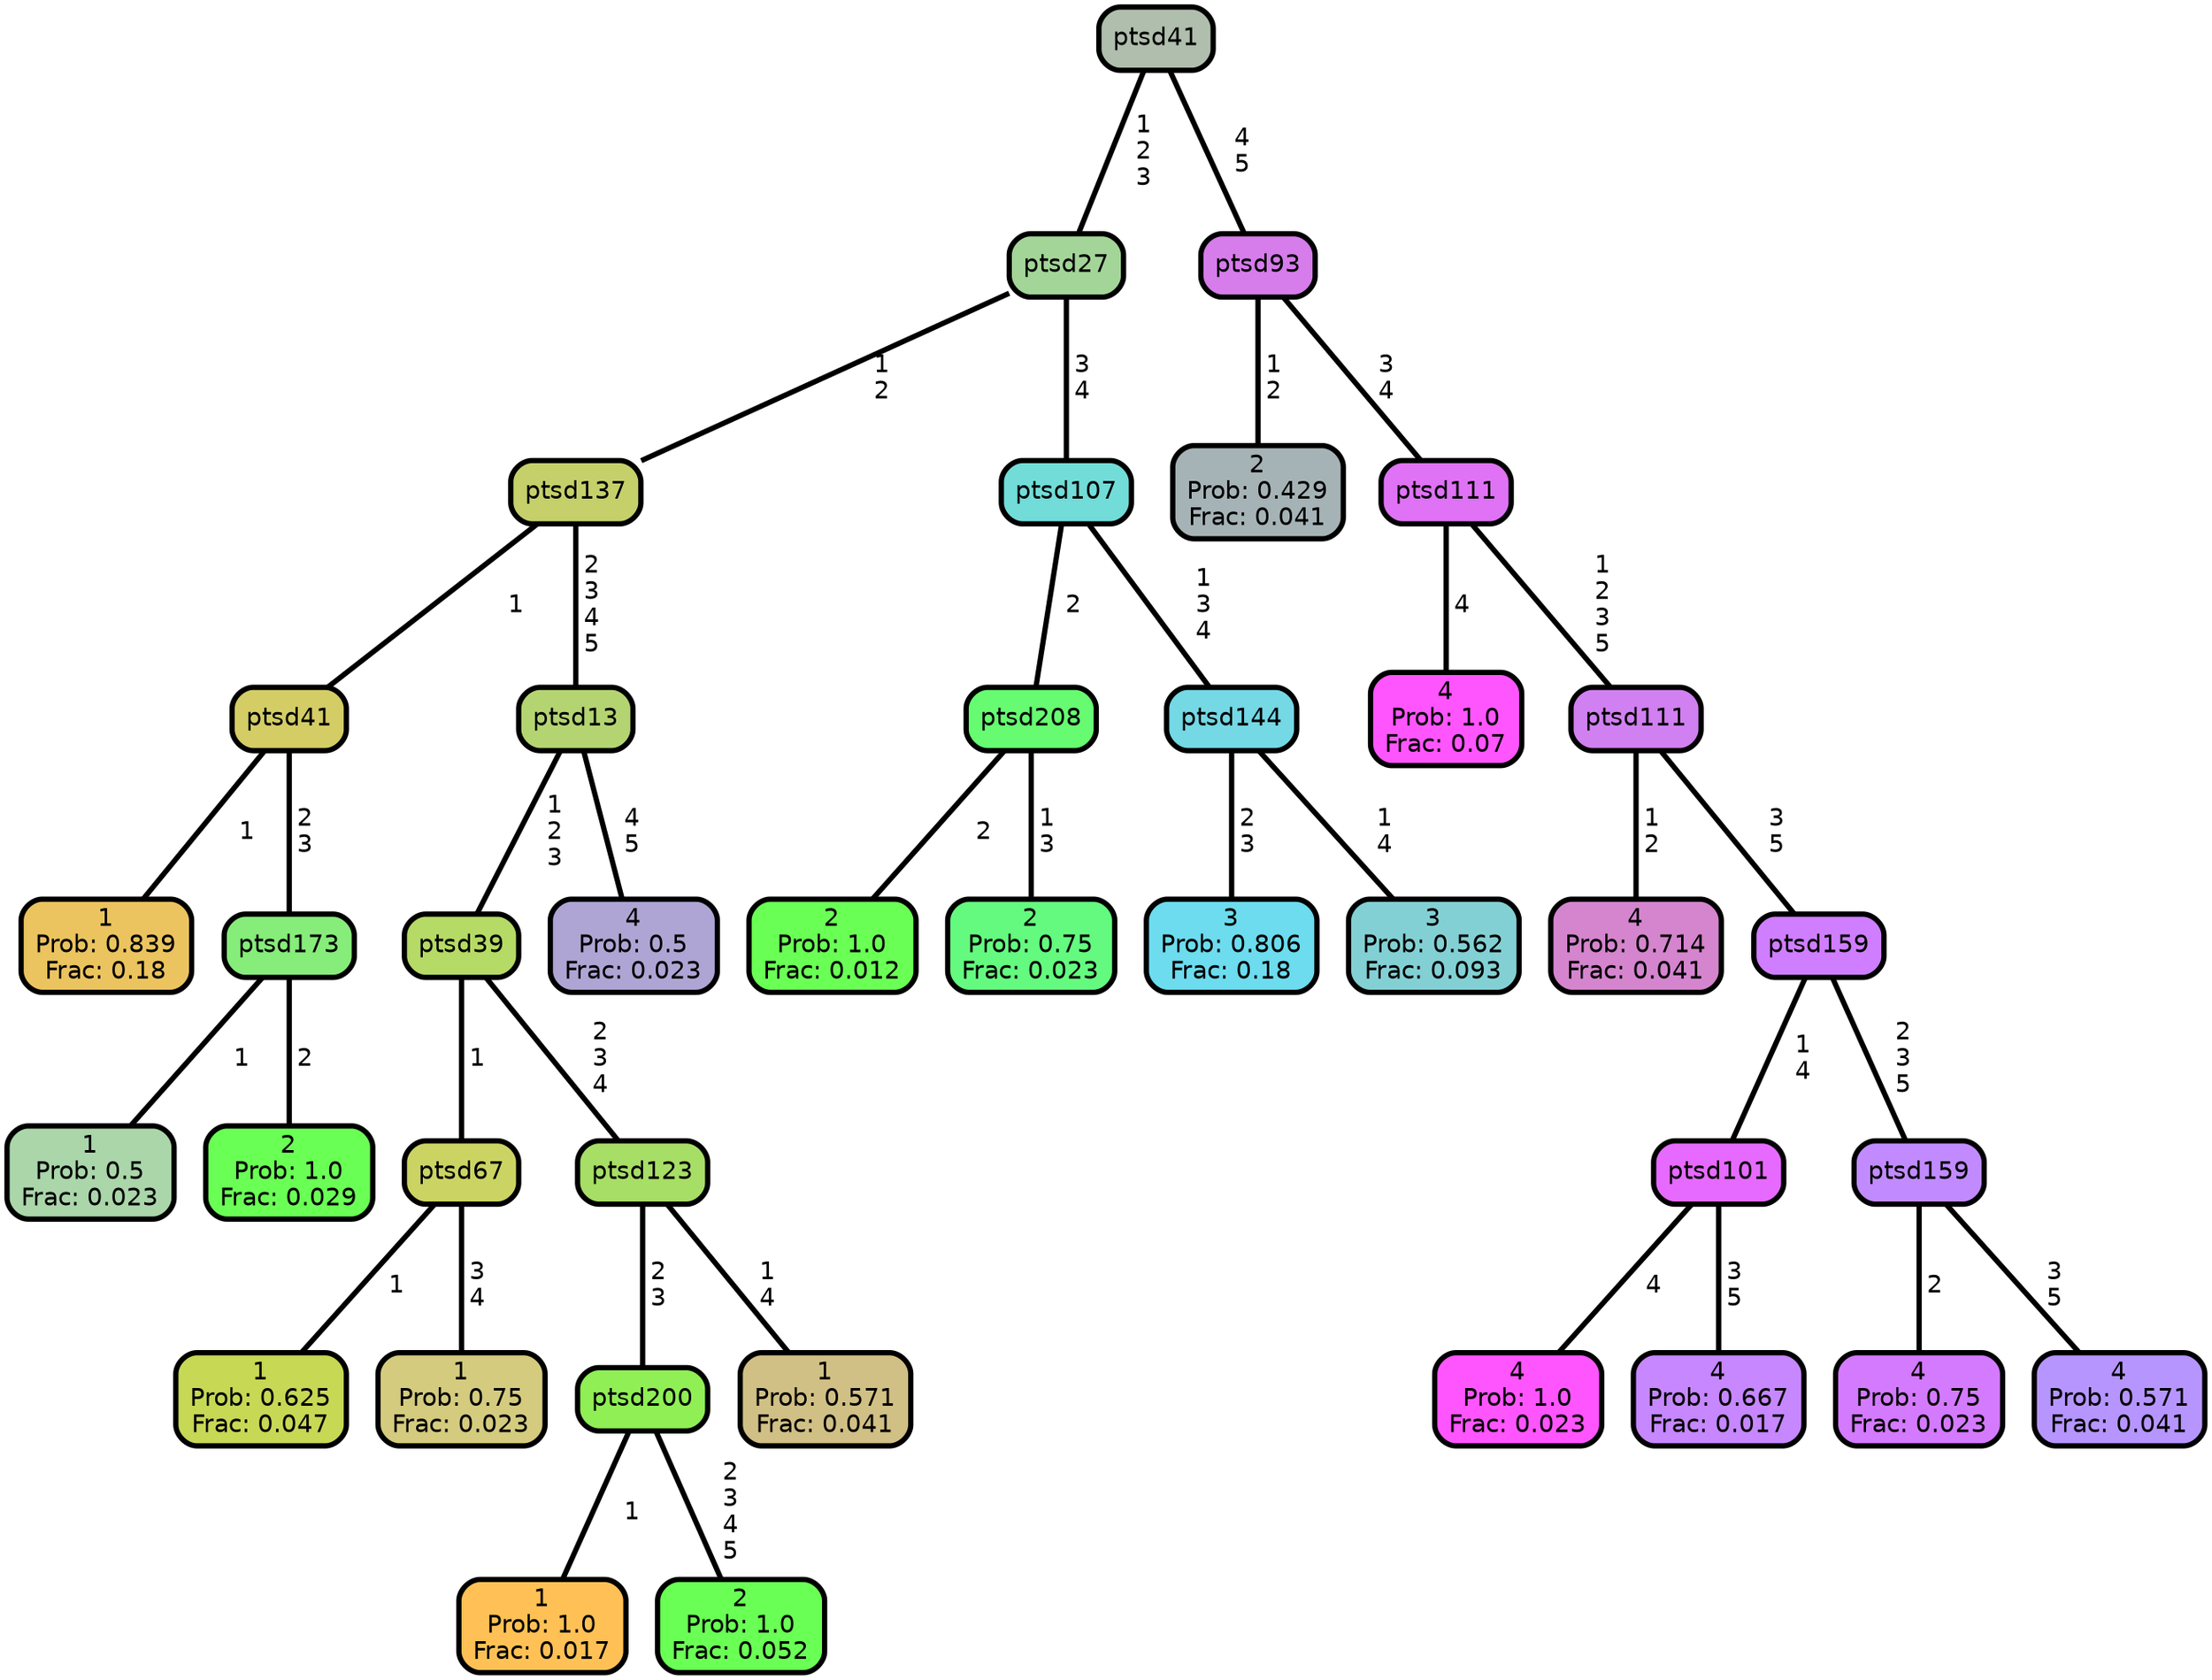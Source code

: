 graph Tree {
node [shape=box, style="filled, rounded",color="black",penwidth="3",fontcolor="black",                 fontname=helvetica] ;
graph [ranksep="0 equally", splines=straight,                 bgcolor=transparent, dpi=200] ;
edge [fontname=helvetica, color=black] ;
0 [label="1
Prob: 0.839
Frac: 0.18", fillcolor="#ebc45f"] ;
1 [label="ptsd41", fillcolor="#d4cd66"] ;
2 [label="1
Prob: 0.5
Frac: 0.023", fillcolor="#aad6aa"] ;
3 [label="ptsd173", fillcolor="#86ec7a"] ;
4 [label="2
Prob: 1.0
Frac: 0.029", fillcolor="#6aff55"] ;
5 [label="ptsd137", fillcolor="#c5d06b"] ;
6 [label="1
Prob: 0.625
Frac: 0.047", fillcolor="#c7d855"] ;
7 [label="ptsd67", fillcolor="#cbd463"] ;
8 [label="1
Prob: 0.75
Frac: 0.023", fillcolor="#d4cb7f"] ;
9 [label="ptsd39", fillcolor="#b5da65"] ;
10 [label="1
Prob: 1.0
Frac: 0.017", fillcolor="#ffc155"] ;
11 [label="ptsd200", fillcolor="#8fef55"] ;
12 [label="2
Prob: 1.0
Frac: 0.052", fillcolor="#6aff55"] ;
13 [label="ptsd123", fillcolor="#a7de66"] ;
14 [label="1
Prob: 0.571
Frac: 0.041", fillcolor="#d1c085"] ;
15 [label="ptsd13", fillcolor="#b4d472"] ;
16 [label="4
Prob: 0.5
Frac: 0.023", fillcolor="#afa5d4"] ;
17 [label="ptsd27", fillcolor="#a3d598"] ;
18 [label="2
Prob: 1.0
Frac: 0.012", fillcolor="#6aff55"] ;
19 [label="ptsd208", fillcolor="#66fb71"] ;
20 [label="2
Prob: 0.75
Frac: 0.023", fillcolor="#64fa7f"] ;
21 [label="ptsd107", fillcolor="#72dcd8"] ;
22 [label="3
Prob: 0.806
Frac: 0.18", fillcolor="#6cdcee"] ;
23 [label="ptsd144", fillcolor="#74d8e5"] ;
24 [label="3
Prob: 0.562
Frac: 0.093", fillcolor="#83d0d4"] ;
25 [label="ptsd41", fillcolor="#b0bead"] ;
26 [label="2
Prob: 0.429
Frac: 0.041", fillcolor="#a6b3b6"] ;
27 [label="ptsd93", fillcolor="#d67ceb"] ;
28 [label="4
Prob: 1.0
Frac: 0.07", fillcolor="#ff55ff"] ;
29 [label="ptsd111", fillcolor="#df72f5"] ;
30 [label="4
Prob: 0.714
Frac: 0.041", fillcolor="#d485ce"] ;
31 [label="ptsd111", fillcolor="#d180f1"] ;
32 [label="4
Prob: 1.0
Frac: 0.023", fillcolor="#ff55ff"] ;
33 [label="ptsd101", fillcolor="#e66aff"] ;
34 [label="4
Prob: 0.667
Frac: 0.017", fillcolor="#c687ff"] ;
35 [label="ptsd159", fillcolor="#cf7eff"] ;
36 [label="4
Prob: 0.75
Frac: 0.023", fillcolor="#d47aff"] ;
37 [label="ptsd159", fillcolor="#c18bff"] ;
38 [label="4
Prob: 0.571
Frac: 0.041", fillcolor="#b695ff"] ;
1 -- 0 [label=" 1",penwidth=3] ;
1 -- 3 [label=" 2\n 3",penwidth=3] ;
3 -- 2 [label=" 1",penwidth=3] ;
3 -- 4 [label=" 2",penwidth=3] ;
5 -- 1 [label=" 1",penwidth=3] ;
5 -- 15 [label=" 2\n 3\n 4\n 5",penwidth=3] ;
7 -- 6 [label=" 1",penwidth=3] ;
7 -- 8 [label=" 3\n 4",penwidth=3] ;
9 -- 7 [label=" 1",penwidth=3] ;
9 -- 13 [label=" 2\n 3\n 4",penwidth=3] ;
11 -- 10 [label=" 1",penwidth=3] ;
11 -- 12 [label=" 2\n 3\n 4\n 5",penwidth=3] ;
13 -- 11 [label=" 2\n 3",penwidth=3] ;
13 -- 14 [label=" 1\n 4",penwidth=3] ;
15 -- 9 [label=" 1\n 2\n 3",penwidth=3] ;
15 -- 16 [label=" 4\n 5",penwidth=3] ;
17 -- 5 [label=" 1\n 2",penwidth=3] ;
17 -- 21 [label=" 3\n 4",penwidth=3] ;
19 -- 18 [label=" 2",penwidth=3] ;
19 -- 20 [label=" 1\n 3",penwidth=3] ;
21 -- 19 [label=" 2",penwidth=3] ;
21 -- 23 [label=" 1\n 3\n 4",penwidth=3] ;
23 -- 22 [label=" 2\n 3",penwidth=3] ;
23 -- 24 [label=" 1\n 4",penwidth=3] ;
25 -- 17 [label=" 1\n 2\n 3",penwidth=3] ;
25 -- 27 [label=" 4\n 5",penwidth=3] ;
27 -- 26 [label=" 1\n 2",penwidth=3] ;
27 -- 29 [label=" 3\n 4",penwidth=3] ;
29 -- 28 [label=" 4",penwidth=3] ;
29 -- 31 [label=" 1\n 2\n 3\n 5",penwidth=3] ;
31 -- 30 [label=" 1\n 2",penwidth=3] ;
31 -- 35 [label=" 3\n 5",penwidth=3] ;
33 -- 32 [label=" 4",penwidth=3] ;
33 -- 34 [label=" 3\n 5",penwidth=3] ;
35 -- 33 [label=" 1\n 4",penwidth=3] ;
35 -- 37 [label=" 2\n 3\n 5",penwidth=3] ;
37 -- 36 [label=" 2",penwidth=3] ;
37 -- 38 [label=" 3\n 5",penwidth=3] ;
{rank = same;}}
